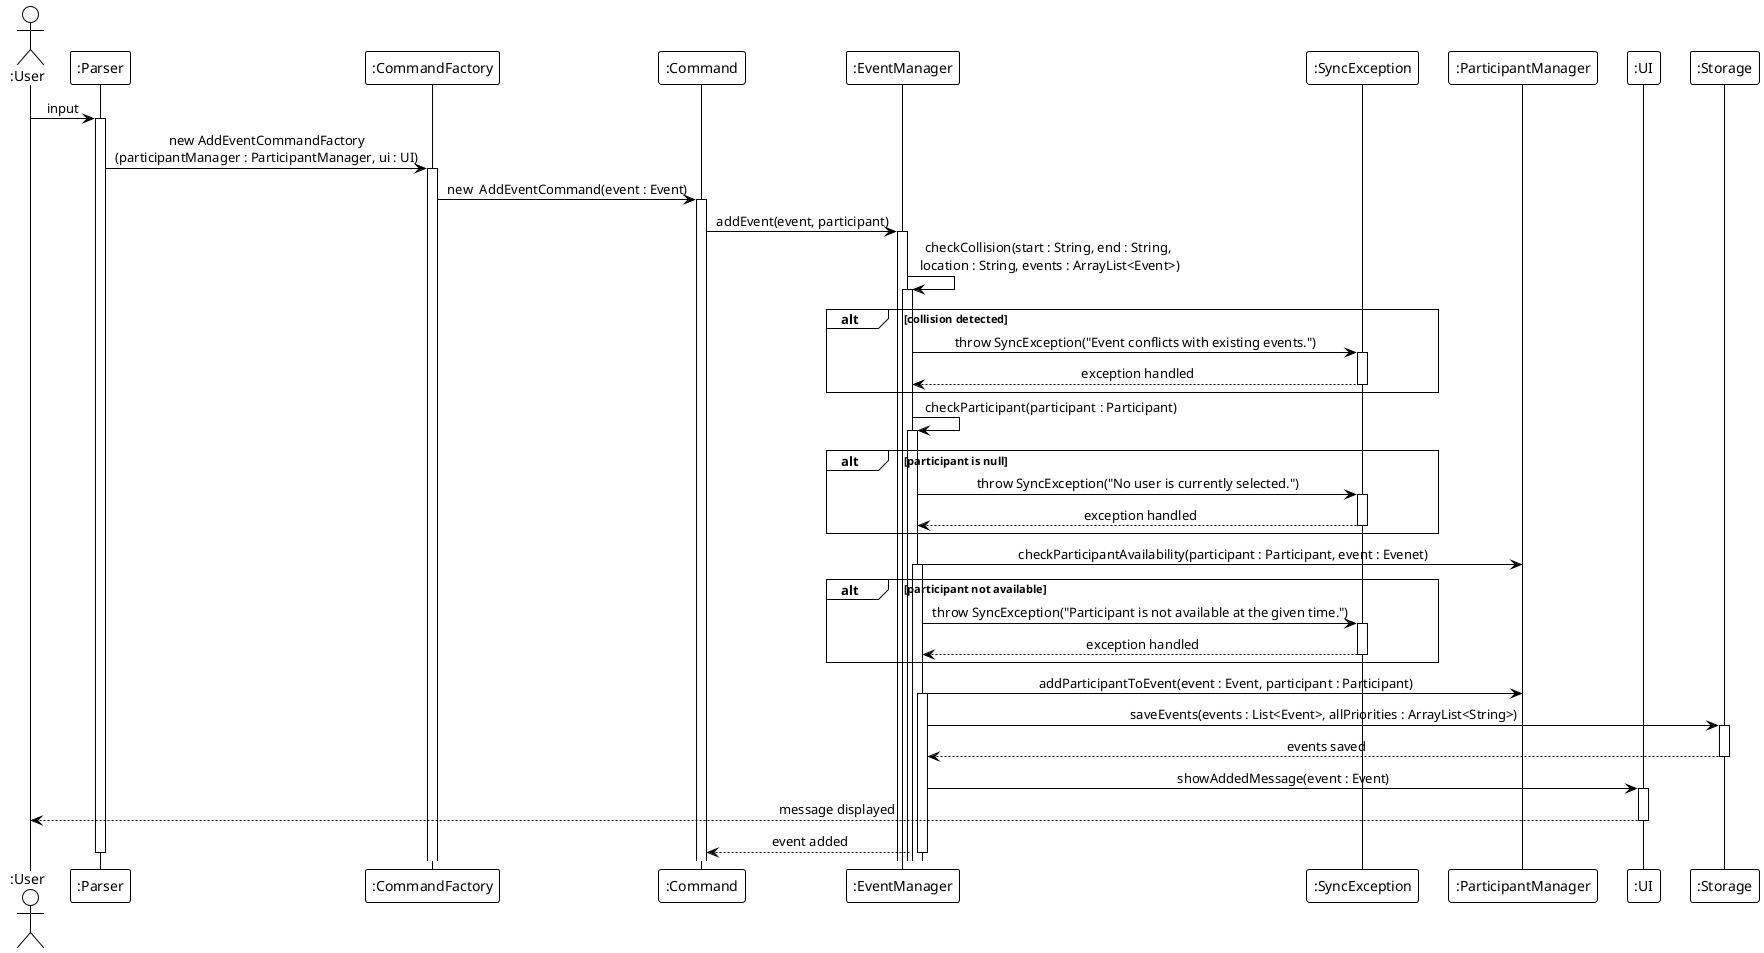 @startuml
!theme plain
skinparam sequenceMessageAlign center
skinparam responseMessageBelowArrow true

actor ":User" as User
participant ":Parser" as Parser
participant ":CommandFactory" as CommandFactory
participant ":Command" as Command
participant ":EventManager" as EventManager
participant ":SyncException" as SyncException
participant ":ParticipantManager" as ParticipantManager
participant ":UI" as UI
participant ":Storage" as Storage

User -> Parser : input
activate Parser

Parser -> CommandFactory : new AddEventCommandFactory\n(participantManager : ParticipantManager, ui : UI)
activate CommandFactory

CommandFactory -> Command : new  AddEventCommand(event : Event)
activate Command

Command -> EventManager : addEvent(event, participant)
activate EventManager

EventManager -> EventManager : checkCollision(start : String, end : String, \nlocation : String, events : ArrayList<Event>)
activate EventManager

alt collision detected
    EventManager -> SyncException : throw SyncException("Event conflicts with existing events.")
    activate SyncException
    SyncException --> EventManager : exception handled
    deactivate SyncException
end

EventManager -> EventManager : checkParticipant(participant : Participant)
activate EventManager

alt participant is null
    EventManager -> SyncException : throw SyncException("No user is currently selected.")
    activate SyncException
    SyncException --> EventManager : exception handled
    deactivate SyncException
end

EventManager -> ParticipantManager : checkParticipantAvailability(participant : Participant, event : Evenet)
activate EventManager

alt participant not available
    EventManager -> SyncException : throw SyncException("Participant is not available at the given time.")
    activate SyncException
    SyncException --> EventManager : exception handled
    deactivate SyncException
end

EventManager -> ParticipantManager : addParticipantToEvent(event : Event, participant : Participant)
activate EventManager

EventManager -> Storage : saveEvents(events : List<Event>, allPriorities : ArrayList<String>)
activate Storage
Storage --> EventManager : events saved
deactivate Storage

EventManager -> UI : showAddedMessage(event : Event)
activate UI
UI --> User : message displayed
deactivate UI

EventManager --> Command : event added
deactivate EventManager

deactivate Parser
@enduml
